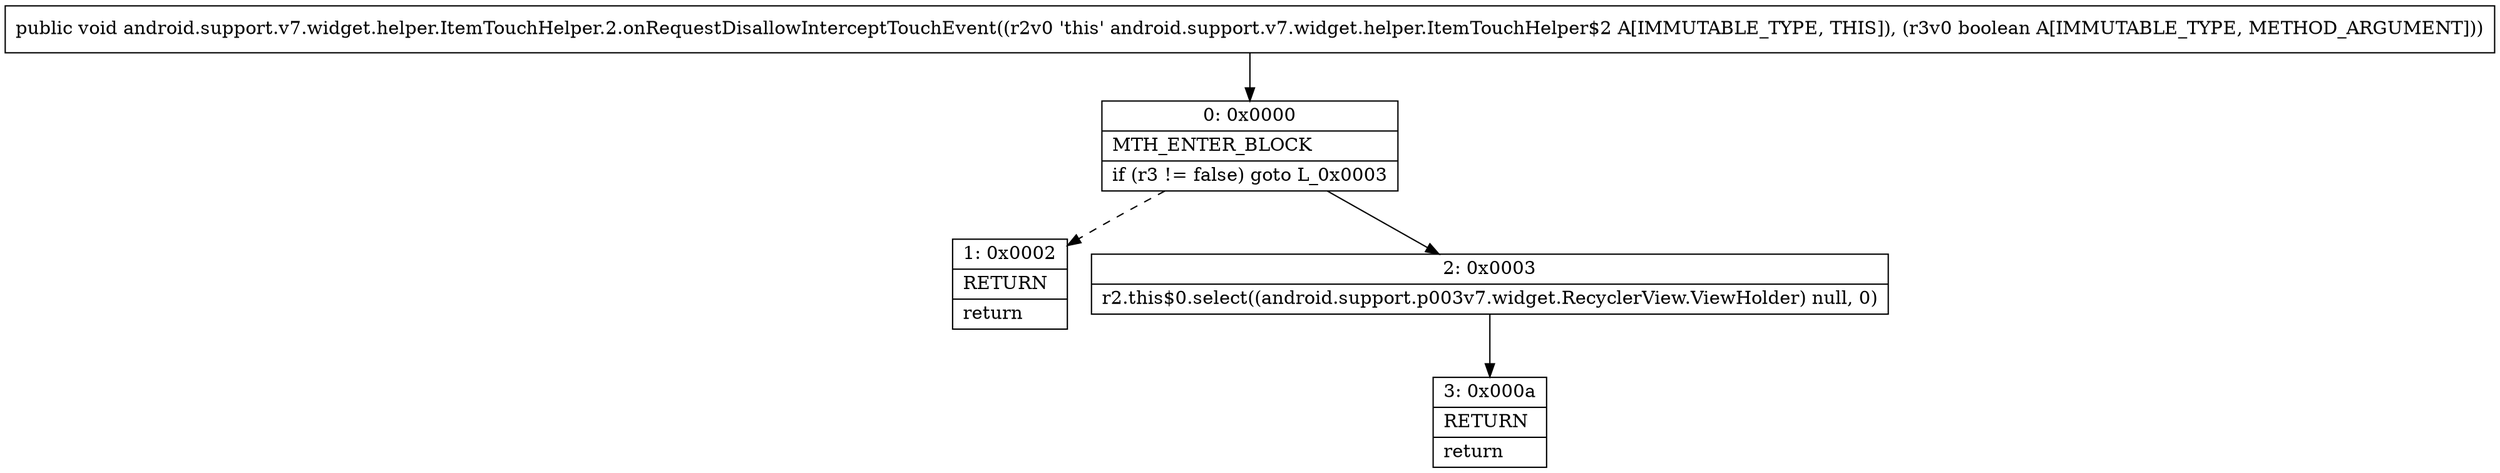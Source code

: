 digraph "CFG forandroid.support.v7.widget.helper.ItemTouchHelper.2.onRequestDisallowInterceptTouchEvent(Z)V" {
Node_0 [shape=record,label="{0\:\ 0x0000|MTH_ENTER_BLOCK\l|if (r3 != false) goto L_0x0003\l}"];
Node_1 [shape=record,label="{1\:\ 0x0002|RETURN\l|return\l}"];
Node_2 [shape=record,label="{2\:\ 0x0003|r2.this$0.select((android.support.p003v7.widget.RecyclerView.ViewHolder) null, 0)\l}"];
Node_3 [shape=record,label="{3\:\ 0x000a|RETURN\l|return\l}"];
MethodNode[shape=record,label="{public void android.support.v7.widget.helper.ItemTouchHelper.2.onRequestDisallowInterceptTouchEvent((r2v0 'this' android.support.v7.widget.helper.ItemTouchHelper$2 A[IMMUTABLE_TYPE, THIS]), (r3v0 boolean A[IMMUTABLE_TYPE, METHOD_ARGUMENT])) }"];
MethodNode -> Node_0;
Node_0 -> Node_1[style=dashed];
Node_0 -> Node_2;
Node_2 -> Node_3;
}

